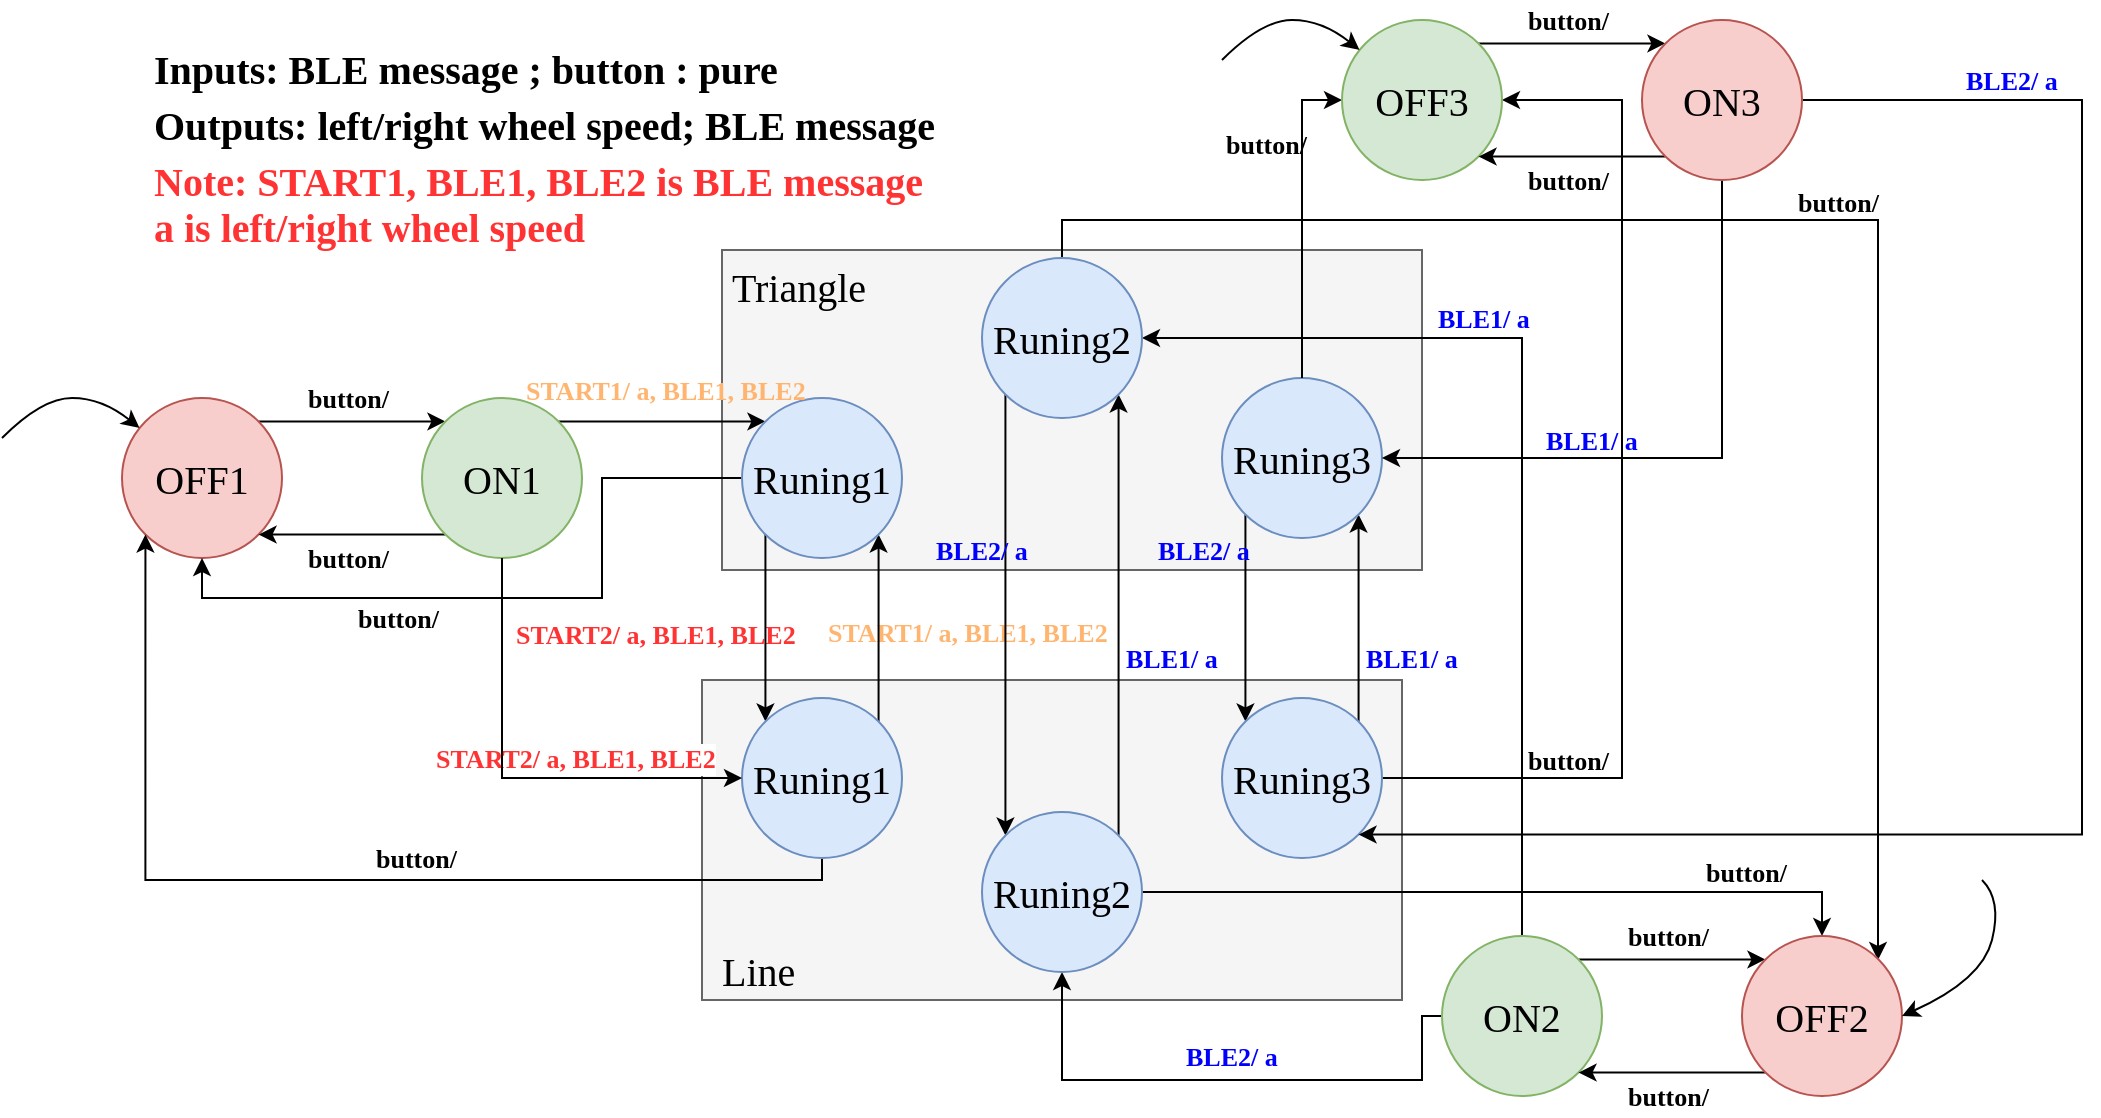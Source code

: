 <mxfile version="12.3.9" type="github" pages="1"><diagram id="VJIwPCGMh2XAvn5n3Js2" name="Page-1"><mxGraphModel dx="1021" dy="608" grid="0" gridSize="8" guides="1" tooltips="1" connect="1" arrows="1" fold="1" page="1" pageScale="1" pageWidth="769" pageHeight="529" background="#FFFFFF" math="0" shadow="0"><root><mxCell id="0"/><mxCell id="1" parent="0"/><mxCell id="kf-DWzbG7enOuSpDhALs-19" value="START1/ a, BLE1, BLE2" style="text;html=1;resizable=0;points=[];autosize=1;align=left;verticalAlign=top;spacingTop=-4;fillColor=none;strokeColor=none;fontColor=#FFB570;fontFamily=Times New Roman;fontSize=13;fontStyle=1" vertex="1" parent="1"><mxGeometry x="437" y="345.5" width="160" height="20" as="geometry"/></mxCell><mxCell id="kf-DWzbG7enOuSpDhALs-20" value="START2/ a, BLE1, BLE2" style="text;html=1;resizable=0;points=[];autosize=1;align=left;verticalAlign=top;spacingTop=-4;fontColor=#FF3333;labelBackgroundColor=#ffffff;fontFamily=Times New Roman;fontSize=13;fontStyle=1" vertex="1" parent="1"><mxGeometry x="281" y="347" width="160" height="20" as="geometry"/></mxCell><mxCell id="kf-DWzbG7enOuSpDhALs-1" value="" style="rounded=0;whiteSpace=wrap;html=1;fillColor=#f5f5f5;strokeColor=#666666;fontColor=#333333;" vertex="1" parent="1"><mxGeometry x="386" y="165" width="350" height="160" as="geometry"/></mxCell><mxCell id="kf-DWzbG7enOuSpDhALs-2" value="" style="rounded=0;whiteSpace=wrap;html=1;fillColor=#f5f5f5;strokeColor=#666666;fontColor=#333333;" vertex="1" parent="1"><mxGeometry x="376" y="380" width="350" height="160" as="geometry"/></mxCell><mxCell id="kf-DWzbG7enOuSpDhALs-3" value="" style="edgeStyle=orthogonalEdgeStyle;rounded=0;orthogonalLoop=1;jettySize=auto;html=1;exitX=1;exitY=0;exitDx=0;exitDy=0;entryX=0;entryY=0;entryDx=0;entryDy=0;" edge="1" parent="1" source="kf-DWzbG7enOuSpDhALs-4" target="kf-DWzbG7enOuSpDhALs-7"><mxGeometry relative="1" as="geometry"/></mxCell><mxCell id="kf-DWzbG7enOuSpDhALs-4" value="OFF1" style="ellipse;whiteSpace=wrap;html=1;aspect=fixed;fillColor=#f8cecc;strokeColor=#b85450;fontFamily=Times New Roman;fontSize=20;" vertex="1" parent="1"><mxGeometry x="86" y="239" width="80" height="80" as="geometry"/></mxCell><mxCell id="kf-DWzbG7enOuSpDhALs-5" value="" style="edgeStyle=orthogonalEdgeStyle;rounded=0;orthogonalLoop=1;jettySize=auto;html=1;exitX=1;exitY=0;exitDx=0;exitDy=0;entryX=0;entryY=0;entryDx=0;entryDy=0;" edge="1" parent="1" source="kf-DWzbG7enOuSpDhALs-7" target="kf-DWzbG7enOuSpDhALs-11"><mxGeometry relative="1" as="geometry"/></mxCell><mxCell id="kf-DWzbG7enOuSpDhALs-6" value="" style="edgeStyle=orthogonalEdgeStyle;rounded=0;orthogonalLoop=1;jettySize=auto;html=1;entryX=1;entryY=1;entryDx=0;entryDy=0;exitX=0;exitY=1;exitDx=0;exitDy=0;" edge="1" parent="1" source="kf-DWzbG7enOuSpDhALs-7" target="kf-DWzbG7enOuSpDhALs-4"><mxGeometry relative="1" as="geometry"><mxPoint x="276" y="399" as="targetPoint"/></mxGeometry></mxCell><mxCell id="kf-DWzbG7enOuSpDhALs-7" value="ON1" style="ellipse;whiteSpace=wrap;html=1;aspect=fixed;fillColor=#d5e8d4;strokeColor=#82b366;fontFamily=Times New Roman;fontSize=20;" vertex="1" parent="1"><mxGeometry x="236" y="239" width="80" height="80" as="geometry"/></mxCell><mxCell id="kf-DWzbG7enOuSpDhALs-8" value="" style="edgeStyle=orthogonalEdgeStyle;rounded=0;orthogonalLoop=1;jettySize=auto;html=1;exitX=0;exitY=1;exitDx=0;exitDy=0;entryX=0;entryY=0;entryDx=0;entryDy=0;" edge="1" parent="1" source="kf-DWzbG7enOuSpDhALs-11" target="kf-DWzbG7enOuSpDhALs-13"><mxGeometry relative="1" as="geometry"/></mxCell><mxCell id="kf-DWzbG7enOuSpDhALs-9" value="" style="edgeStyle=orthogonalEdgeStyle;rounded=0;orthogonalLoop=1;jettySize=auto;html=1;entryX=0.5;entryY=1;entryDx=0;entryDy=0;exitX=0;exitY=0.5;exitDx=0;exitDy=0;" edge="1" parent="1" source="kf-DWzbG7enOuSpDhALs-11" target="kf-DWzbG7enOuSpDhALs-4"><mxGeometry relative="1" as="geometry"><Array as="points"><mxPoint x="326" y="279"/><mxPoint x="326" y="339"/><mxPoint x="126" y="339"/></Array></mxGeometry></mxCell><mxCell id="kf-DWzbG7enOuSpDhALs-10" value="" style="edgeStyle=orthogonalEdgeStyle;rounded=0;orthogonalLoop=1;jettySize=auto;html=1;exitX=1;exitY=1;exitDx=0;exitDy=0;entryX=1;entryY=0;entryDx=0;entryDy=0;startArrow=classic;startFill=1;endArrow=none;endFill=0;" edge="1" parent="1" source="kf-DWzbG7enOuSpDhALs-11" target="kf-DWzbG7enOuSpDhALs-13"><mxGeometry relative="1" as="geometry"/></mxCell><mxCell id="kf-DWzbG7enOuSpDhALs-11" value="Runing1" style="ellipse;whiteSpace=wrap;html=1;aspect=fixed;fillColor=#dae8fc;strokeColor=#6c8ebf;fontFamily=Times New Roman;fontSize=20;" vertex="1" parent="1"><mxGeometry x="396" y="239" width="80" height="80" as="geometry"/></mxCell><mxCell id="kf-DWzbG7enOuSpDhALs-12" value="" style="edgeStyle=orthogonalEdgeStyle;rounded=0;orthogonalLoop=1;jettySize=auto;html=1;startArrow=none;startFill=0;endArrow=classic;endFill=1;entryX=0;entryY=1;entryDx=0;entryDy=0;" edge="1" parent="1" source="kf-DWzbG7enOuSpDhALs-13" target="kf-DWzbG7enOuSpDhALs-4"><mxGeometry relative="1" as="geometry"><mxPoint x="436" y="549" as="targetPoint"/><Array as="points"><mxPoint x="436" y="480"/><mxPoint x="98" y="480"/></Array></mxGeometry></mxCell><mxCell id="kf-DWzbG7enOuSpDhALs-13" value="Runing1" style="ellipse;whiteSpace=wrap;html=1;aspect=fixed;fillColor=#dae8fc;strokeColor=#6c8ebf;fontFamily=Times New Roman;fontSize=20;" vertex="1" parent="1"><mxGeometry x="396" y="389" width="80" height="80" as="geometry"/></mxCell><mxCell id="kf-DWzbG7enOuSpDhALs-14" value="button/" style="text;html=1;resizable=0;points=[];autosize=1;align=left;verticalAlign=top;spacingTop=-4;fontFamily=Times New Roman;fontSize=13;fontStyle=1" vertex="1" parent="1"><mxGeometry x="177" y="229" width="60" height="20" as="geometry"/></mxCell><mxCell id="kf-DWzbG7enOuSpDhALs-15" value="button/" style="text;html=1;resizable=0;points=[];autosize=1;align=left;verticalAlign=top;spacingTop=-4;fontFamily=Times New Roman;fontSize=13;fontStyle=1" vertex="1" parent="1"><mxGeometry x="177" y="309" width="60" height="20" as="geometry"/></mxCell><mxCell id="kf-DWzbG7enOuSpDhALs-16" value="START1/ a, BLE1, BLE2" style="text;html=1;resizable=0;points=[];autosize=1;align=left;verticalAlign=top;spacingTop=-4;fillColor=none;strokeColor=none;fontColor=#FFB570;fontFamily=Times New Roman;fontSize=13;fontStyle=1" vertex="1" parent="1"><mxGeometry x="286" y="225" width="160" height="20" as="geometry"/></mxCell><mxCell id="kf-DWzbG7enOuSpDhALs-17" value="button/" style="text;html=1;resizable=0;points=[];autosize=1;align=left;verticalAlign=top;spacingTop=-4;fontFamily=Times New Roman;fontSize=13;fontStyle=1" vertex="1" parent="1"><mxGeometry x="202" y="339" width="60" height="20" as="geometry"/></mxCell><mxCell id="kf-DWzbG7enOuSpDhALs-18" value="START2/ a, BLE1, BLE2" style="text;html=1;resizable=0;points=[];autosize=1;align=left;verticalAlign=top;spacingTop=-4;fontColor=#FF3333;labelBackgroundColor=#ffffff;fontFamily=Times New Roman;fontSize=13;fontStyle=1" vertex="1" parent="1"><mxGeometry x="241" y="409" width="160" height="20" as="geometry"/></mxCell><mxCell id="kf-DWzbG7enOuSpDhALs-21" value="" style="curved=1;endArrow=classic;html=1;" edge="1" parent="1" target="kf-DWzbG7enOuSpDhALs-4"><mxGeometry width="50" height="50" relative="1" as="geometry"><mxPoint x="26" y="259" as="sourcePoint"/><mxPoint x="136" y="489" as="targetPoint"/><Array as="points"><mxPoint x="46" y="239"/><mxPoint x="76" y="239"/></Array></mxGeometry></mxCell><mxCell id="kf-DWzbG7enOuSpDhALs-22" value="" style="edgeStyle=orthogonalEdgeStyle;rounded=0;orthogonalLoop=1;jettySize=auto;html=1;exitX=1;exitY=0;exitDx=0;exitDy=0;entryX=0;entryY=0;entryDx=0;entryDy=0;" edge="1" parent="1" source="kf-DWzbG7enOuSpDhALs-25" target="kf-DWzbG7enOuSpDhALs-29"><mxGeometry relative="1" as="geometry"/></mxCell><mxCell id="kf-DWzbG7enOuSpDhALs-23" value="" style="edgeStyle=orthogonalEdgeStyle;rounded=0;orthogonalLoop=1;jettySize=auto;html=1;startArrow=none;startFill=0;endArrow=classic;endFill=1;entryX=0.5;entryY=1;entryDx=0;entryDy=0;exitX=0;exitY=0.5;exitDx=0;exitDy=0;" edge="1" parent="1" source="kf-DWzbG7enOuSpDhALs-25" target="kf-DWzbG7enOuSpDhALs-33"><mxGeometry relative="1" as="geometry"><mxPoint x="646" y="526" as="targetPoint"/><Array as="points"><mxPoint x="736" y="548"/><mxPoint x="736" y="580"/><mxPoint x="556" y="580"/></Array></mxGeometry></mxCell><mxCell id="kf-DWzbG7enOuSpDhALs-24" value="" style="edgeStyle=orthogonalEdgeStyle;rounded=0;orthogonalLoop=1;jettySize=auto;html=1;startArrow=none;startFill=0;endArrow=classic;endFill=1;entryX=1;entryY=0.5;entryDx=0;entryDy=0;" edge="1" parent="1" source="kf-DWzbG7enOuSpDhALs-25" target="kf-DWzbG7enOuSpDhALs-32"><mxGeometry relative="1" as="geometry"><mxPoint x="786" y="200" as="targetPoint"/><Array as="points"><mxPoint x="786" y="209"/></Array></mxGeometry></mxCell><mxCell id="kf-DWzbG7enOuSpDhALs-25" value="ON2" style="ellipse;whiteSpace=wrap;html=1;aspect=fixed;fillColor=#d5e8d4;strokeColor=#82b366;fontFamily=Times New Roman;fontSize=20;" vertex="1" parent="1"><mxGeometry x="746" y="508" width="80" height="80" as="geometry"/></mxCell><mxCell id="kf-DWzbG7enOuSpDhALs-26" value="" style="edgeStyle=orthogonalEdgeStyle;rounded=0;orthogonalLoop=1;jettySize=auto;html=1;entryX=1;entryY=1;entryDx=0;entryDy=0;exitX=0;exitY=1;exitDx=0;exitDy=0;" edge="1" parent="1" source="kf-DWzbG7enOuSpDhALs-29" target="kf-DWzbG7enOuSpDhALs-25"><mxGeometry relative="1" as="geometry"><mxPoint x="936" y="668" as="targetPoint"/></mxGeometry></mxCell><mxCell id="kf-DWzbG7enOuSpDhALs-27" value="" style="edgeStyle=orthogonalEdgeStyle;rounded=0;orthogonalLoop=1;jettySize=auto;html=1;startArrow=classic;startFill=1;endArrow=none;endFill=0;entryX=1;entryY=0.5;entryDx=0;entryDy=0;" edge="1" parent="1" source="kf-DWzbG7enOuSpDhALs-29" target="kf-DWzbG7enOuSpDhALs-33"><mxGeometry relative="1" as="geometry"><mxPoint x="936" y="428" as="targetPoint"/><Array as="points"><mxPoint x="936" y="486"/></Array></mxGeometry></mxCell><mxCell id="kf-DWzbG7enOuSpDhALs-28" value="" style="edgeStyle=orthogonalEdgeStyle;rounded=0;orthogonalLoop=1;jettySize=auto;html=1;startArrow=classic;startFill=1;endArrow=none;endFill=0;entryX=0.5;entryY=0;entryDx=0;entryDy=0;" edge="1" parent="1" target="kf-DWzbG7enOuSpDhALs-32"><mxGeometry relative="1" as="geometry"><mxPoint x="964" y="520" as="sourcePoint"/><mxPoint x="936" y="428" as="targetPoint"/><Array as="points"><mxPoint x="964" y="150"/><mxPoint x="556" y="150"/></Array></mxGeometry></mxCell><mxCell id="kf-DWzbG7enOuSpDhALs-29" value="OFF2" style="ellipse;whiteSpace=wrap;html=1;aspect=fixed;fillColor=#f8cecc;strokeColor=#b85450;fontFamily=Times New Roman;fontSize=20;" vertex="1" parent="1"><mxGeometry x="896" y="508" width="80" height="80" as="geometry"/></mxCell><mxCell id="kf-DWzbG7enOuSpDhALs-30" value="" style="edgeStyle=orthogonalEdgeStyle;rounded=0;orthogonalLoop=1;jettySize=auto;html=1;exitX=0;exitY=1;exitDx=0;exitDy=0;entryX=0;entryY=0;entryDx=0;entryDy=0;" edge="1" parent="1" source="kf-DWzbG7enOuSpDhALs-32" target="kf-DWzbG7enOuSpDhALs-33"><mxGeometry relative="1" as="geometry"/></mxCell><mxCell id="kf-DWzbG7enOuSpDhALs-31" value="" style="edgeStyle=orthogonalEdgeStyle;rounded=0;orthogonalLoop=1;jettySize=auto;html=1;exitX=1;exitY=1;exitDx=0;exitDy=0;entryX=1;entryY=0;entryDx=0;entryDy=0;startArrow=classic;startFill=1;endArrow=none;endFill=0;" edge="1" parent="1" source="kf-DWzbG7enOuSpDhALs-32" target="kf-DWzbG7enOuSpDhALs-33"><mxGeometry relative="1" as="geometry"/></mxCell><mxCell id="kf-DWzbG7enOuSpDhALs-32" value="Runing2" style="ellipse;whiteSpace=wrap;html=1;aspect=fixed;fillColor=#dae8fc;strokeColor=#6c8ebf;fontFamily=Times New Roman;fontSize=20;" vertex="1" parent="1"><mxGeometry x="516" y="169" width="80" height="80" as="geometry"/></mxCell><mxCell id="kf-DWzbG7enOuSpDhALs-33" value="Runing2" style="ellipse;whiteSpace=wrap;html=1;aspect=fixed;fillColor=#dae8fc;strokeColor=#6c8ebf;fontFamily=Times New Roman;fontSize=20;" vertex="1" parent="1"><mxGeometry x="516" y="446" width="80" height="80" as="geometry"/></mxCell><mxCell id="kf-DWzbG7enOuSpDhALs-34" value="button/" style="text;html=1;resizable=0;points=[];autosize=1;align=left;verticalAlign=top;spacingTop=-4;fontFamily=Times New Roman;fontSize=13;fontStyle=1" vertex="1" parent="1"><mxGeometry x="837" y="498" width="60" height="20" as="geometry"/></mxCell><mxCell id="kf-DWzbG7enOuSpDhALs-35" value="button/" style="text;html=1;resizable=0;points=[];autosize=1;align=left;verticalAlign=top;spacingTop=-4;fontFamily=Times New Roman;fontSize=13;fontStyle=1" vertex="1" parent="1"><mxGeometry x="837" y="578" width="60" height="20" as="geometry"/></mxCell><mxCell id="kf-DWzbG7enOuSpDhALs-36" value="button/" style="text;html=1;resizable=0;points=[];autosize=1;align=left;verticalAlign=top;spacingTop=-4;fontFamily=Times New Roman;fontSize=13;fontStyle=1" vertex="1" parent="1"><mxGeometry x="921.5" y="131" width="60" height="20" as="geometry"/></mxCell><mxCell id="kf-DWzbG7enOuSpDhALs-37" value="BLE1/ a" style="text;html=1;resizable=0;points=[];autosize=1;align=left;verticalAlign=top;spacingTop=-4;fontColor=#0000FF;fontFamily=Times New Roman;fontSize=13;fontStyle=1" vertex="1" parent="1"><mxGeometry x="586" y="359" width="60" height="20" as="geometry"/></mxCell><mxCell id="kf-DWzbG7enOuSpDhALs-38" value="BLE2/ a" style="text;html=1;resizable=0;points=[];autosize=1;align=left;verticalAlign=top;spacingTop=-4;fontColor=#0000FF;fontFamily=Times New Roman;fontSize=13;fontStyle=1" vertex="1" parent="1"><mxGeometry x="491" y="305" width="60" height="20" as="geometry"/></mxCell><mxCell id="kf-DWzbG7enOuSpDhALs-39" value="" style="edgeStyle=orthogonalEdgeStyle;rounded=0;orthogonalLoop=1;jettySize=auto;html=1;startArrow=none;startFill=0;endArrow=classic;endFill=1;exitX=0;exitY=1;exitDx=0;exitDy=0;entryX=0;entryY=0;entryDx=0;entryDy=0;" edge="1" parent="1" source="kf-DWzbG7enOuSpDhALs-41" target="kf-DWzbG7enOuSpDhALs-43"><mxGeometry relative="1" as="geometry"/></mxCell><mxCell id="kf-DWzbG7enOuSpDhALs-40" value="" style="edgeStyle=orthogonalEdgeStyle;rounded=0;orthogonalLoop=1;jettySize=auto;html=1;startArrow=classic;startFill=1;endArrow=none;endFill=0;exitX=1;exitY=1;exitDx=0;exitDy=0;entryX=1;entryY=0;entryDx=0;entryDy=0;" edge="1" parent="1" source="kf-DWzbG7enOuSpDhALs-41" target="kf-DWzbG7enOuSpDhALs-43"><mxGeometry relative="1" as="geometry"/></mxCell><mxCell id="kf-DWzbG7enOuSpDhALs-41" value="Runing3" style="ellipse;whiteSpace=wrap;html=1;aspect=fixed;fillColor=#dae8fc;strokeColor=#6c8ebf;fontFamily=Times New Roman;fontSize=20;" vertex="1" parent="1"><mxGeometry x="636" y="229" width="80" height="80" as="geometry"/></mxCell><mxCell id="kf-DWzbG7enOuSpDhALs-42" value="" style="edgeStyle=orthogonalEdgeStyle;rounded=0;orthogonalLoop=1;jettySize=auto;html=1;startArrow=none;startFill=0;endArrow=classic;endFill=1;entryX=1;entryY=0.5;entryDx=0;entryDy=0;" edge="1" parent="1" source="kf-DWzbG7enOuSpDhALs-43" target="kf-DWzbG7enOuSpDhALs-48"><mxGeometry relative="1" as="geometry"><mxPoint x="796" y="429" as="targetPoint"/><Array as="points"><mxPoint x="836" y="429"/><mxPoint x="836" y="90"/></Array></mxGeometry></mxCell><mxCell id="kf-DWzbG7enOuSpDhALs-43" value="Runing3" style="ellipse;whiteSpace=wrap;html=1;aspect=fixed;fillColor=#dae8fc;strokeColor=#6c8ebf;fontFamily=Times New Roman;fontSize=20;" vertex="1" parent="1"><mxGeometry x="636" y="389" width="80" height="80" as="geometry"/></mxCell><mxCell id="kf-DWzbG7enOuSpDhALs-44" value="BLE1/ a" style="text;html=1;resizable=0;points=[];autosize=1;align=left;verticalAlign=top;spacingTop=-4;fontColor=#0000FF;fontFamily=Times New Roman;fontSize=13;fontStyle=1" vertex="1" parent="1"><mxGeometry x="706" y="359" width="60" height="20" as="geometry"/></mxCell><mxCell id="kf-DWzbG7enOuSpDhALs-45" value="BLE2/ a" style="text;html=1;resizable=0;points=[];autosize=1;align=left;verticalAlign=top;spacingTop=-4;fontColor=#0000FF;fontFamily=Times New Roman;fontSize=13;fontStyle=1" vertex="1" parent="1"><mxGeometry x="602" y="305" width="60" height="20" as="geometry"/></mxCell><mxCell id="kf-DWzbG7enOuSpDhALs-46" value="" style="edgeStyle=orthogonalEdgeStyle;rounded=0;orthogonalLoop=1;jettySize=auto;html=1;exitX=1;exitY=0;exitDx=0;exitDy=0;entryX=0;entryY=0;entryDx=0;entryDy=0;" edge="1" parent="1" source="kf-DWzbG7enOuSpDhALs-48" target="kf-DWzbG7enOuSpDhALs-52"><mxGeometry relative="1" as="geometry"/></mxCell><mxCell id="kf-DWzbG7enOuSpDhALs-47" value="" style="edgeStyle=orthogonalEdgeStyle;rounded=0;orthogonalLoop=1;jettySize=auto;html=1;startArrow=classic;startFill=1;endArrow=none;endFill=0;entryX=0.5;entryY=0;entryDx=0;entryDy=0;" edge="1" parent="1" source="kf-DWzbG7enOuSpDhALs-48" target="kf-DWzbG7enOuSpDhALs-41"><mxGeometry relative="1" as="geometry"><mxPoint x="616" y="90" as="targetPoint"/><Array as="points"><mxPoint x="676" y="90"/></Array></mxGeometry></mxCell><mxCell id="kf-DWzbG7enOuSpDhALs-48" value="OFF3" style="ellipse;whiteSpace=wrap;html=1;aspect=fixed;fillColor=#d5e8d4;strokeColor=#82b366;fontFamily=Times New Roman;fontSize=20;" vertex="1" parent="1"><mxGeometry x="696" y="50" width="80" height="80" as="geometry"/></mxCell><mxCell id="kf-DWzbG7enOuSpDhALs-49" value="" style="edgeStyle=orthogonalEdgeStyle;rounded=0;orthogonalLoop=1;jettySize=auto;html=1;entryX=1;entryY=1;entryDx=0;entryDy=0;exitX=0;exitY=1;exitDx=0;exitDy=0;" edge="1" parent="1" source="kf-DWzbG7enOuSpDhALs-52" target="kf-DWzbG7enOuSpDhALs-48"><mxGeometry relative="1" as="geometry"><mxPoint x="886" y="210" as="targetPoint"/></mxGeometry></mxCell><mxCell id="kf-DWzbG7enOuSpDhALs-50" value="" style="edgeStyle=orthogonalEdgeStyle;rounded=0;orthogonalLoop=1;jettySize=auto;html=1;startArrow=none;startFill=0;endArrow=classic;endFill=1;entryX=1;entryY=0.5;entryDx=0;entryDy=0;" edge="1" parent="1" source="kf-DWzbG7enOuSpDhALs-52" target="kf-DWzbG7enOuSpDhALs-41"><mxGeometry relative="1" as="geometry"><mxPoint x="886" y="230" as="targetPoint"/><Array as="points"><mxPoint x="886" y="269"/></Array></mxGeometry></mxCell><mxCell id="kf-DWzbG7enOuSpDhALs-51" value="" style="edgeStyle=orthogonalEdgeStyle;rounded=0;orthogonalLoop=1;jettySize=auto;html=1;startArrow=none;startFill=0;endArrow=classic;endFill=1;fontSize=15;fontColor=#000000;entryX=1;entryY=1;entryDx=0;entryDy=0;" edge="1" parent="1" source="kf-DWzbG7enOuSpDhALs-52" target="kf-DWzbG7enOuSpDhALs-43"><mxGeometry relative="1" as="geometry"><mxPoint x="1006" y="90" as="targetPoint"/><Array as="points"><mxPoint x="1066" y="90"/><mxPoint x="1066" y="458"/></Array></mxGeometry></mxCell><mxCell id="kf-DWzbG7enOuSpDhALs-52" value="ON3" style="ellipse;whiteSpace=wrap;html=1;aspect=fixed;fillColor=#f8cecc;strokeColor=#b85450;fontFamily=Times New Roman;fontSize=20;" vertex="1" parent="1"><mxGeometry x="846" y="50" width="80" height="80" as="geometry"/></mxCell><mxCell id="kf-DWzbG7enOuSpDhALs-53" value="button/" style="text;html=1;resizable=0;points=[];autosize=1;align=left;verticalAlign=top;spacingTop=-4;fontFamily=Times New Roman;fontSize=13;fontStyle=1" vertex="1" parent="1"><mxGeometry x="787" y="40" width="60" height="20" as="geometry"/></mxCell><mxCell id="kf-DWzbG7enOuSpDhALs-54" value="button/" style="text;html=1;resizable=0;points=[];autosize=1;align=left;verticalAlign=top;spacingTop=-4;fontFamily=Times New Roman;fontSize=13;fontStyle=1" vertex="1" parent="1"><mxGeometry x="787" y="120" width="60" height="20" as="geometry"/></mxCell><mxCell id="kf-DWzbG7enOuSpDhALs-55" value="" style="curved=1;endArrow=classic;html=1;" edge="1" parent="1" target="kf-DWzbG7enOuSpDhALs-48"><mxGeometry width="50" height="50" relative="1" as="geometry"><mxPoint x="636" y="70" as="sourcePoint"/><mxPoint x="746" y="300" as="targetPoint"/><Array as="points"><mxPoint x="656" y="50"/><mxPoint x="686" y="50"/></Array></mxGeometry></mxCell><mxCell id="kf-DWzbG7enOuSpDhALs-56" value="" style="curved=1;endArrow=classic;html=1;entryX=1;entryY=0.5;entryDx=0;entryDy=0;" edge="1" parent="1" target="kf-DWzbG7enOuSpDhALs-29"><mxGeometry width="50" height="50" relative="1" as="geometry"><mxPoint x="1016" y="480" as="sourcePoint"/><mxPoint x="984.765" y="511.012" as="targetPoint"/><Array as="points"><mxPoint x="1026" y="490"/><mxPoint x="1016" y="530"/></Array></mxGeometry></mxCell><mxCell id="kf-DWzbG7enOuSpDhALs-57" value="&lt;span style=&quot;color: rgba(0 , 0 , 0 , 0) ; font-family: monospace ; font-size: 0px&quot;&gt;%3CmxGraphModel%3E%3Croot%3E%3CmxCell%20id%3D%220%22%2F%3E%3CmxCell%20id%3D%221%22%20parent%3D%220%22%2F%3E%3CmxCell%20id%3D%222%22%20value%3D%22BLE1%2F%22%20style%3D%22text%3Bhtml%3D1%3Bresizable%3D0%3Bpoints%3D%5B%5D%3Bautosize%3D1%3Balign%3Dleft%3BverticalAlign%3Dtop%3BspacingTop%3D-4%3BfontColor%3D%230000FF%3B%22%20vertex%3D%221%22%20parent%3D%221%22%3E%3CmxGeometry%20x%3D%22870%22%20y%3D%22189%22%20width%3D%2250%22%20height%3D%2220%22%20as%3D%22geometry%22%2F%3E%3C%2FmxCell%3E%3C%2Froot%3E%3C%2FmxGraphModel%3E&lt;/span&gt;" style="text;html=1;resizable=0;points=[];autosize=1;align=left;verticalAlign=top;spacingTop=-4;" vertex="1" parent="1"><mxGeometry x="606" y="558" width="20" height="20" as="geometry"/></mxCell><mxCell id="kf-DWzbG7enOuSpDhALs-58" value="button/" style="text;html=1;resizable=0;points=[];autosize=1;align=left;verticalAlign=top;spacingTop=-4;fontFamily=Times New Roman;fontSize=13;fontStyle=1" vertex="1" parent="1"><mxGeometry x="211" y="459" width="60" height="20" as="geometry"/></mxCell><mxCell id="kf-DWzbG7enOuSpDhALs-59" value="button/" style="text;html=1;resizable=0;points=[];autosize=1;align=left;verticalAlign=top;spacingTop=-4;fontFamily=Times New Roman;fontSize=13;fontStyle=1" vertex="1" parent="1"><mxGeometry x="876" y="466" width="60" height="20" as="geometry"/></mxCell><mxCell id="kf-DWzbG7enOuSpDhALs-60" value="Triangle&amp;nbsp;" style="text;html=1;resizable=0;points=[];autosize=1;align=left;verticalAlign=top;spacingTop=-4;fontSize=20;fontFamily=Times New Roman;" vertex="1" parent="1"><mxGeometry x="388.5" y="169" width="90" height="30" as="geometry"/></mxCell><mxCell id="kf-DWzbG7enOuSpDhALs-61" value="Line" style="text;html=1;resizable=0;points=[];autosize=1;align=left;verticalAlign=top;spacingTop=-4;fontSize=20;fontFamily=Times New Roman;" vertex="1" parent="1"><mxGeometry x="383.5" y="511" width="50" height="30" as="geometry"/></mxCell><mxCell id="kf-DWzbG7enOuSpDhALs-62" value="button/" style="text;html=1;resizable=0;points=[];autosize=1;align=left;verticalAlign=top;spacingTop=-4;fontFamily=Times New Roman;fontSize=13;fontStyle=1" vertex="1" parent="1"><mxGeometry x="636" y="102" width="60" height="20" as="geometry"/></mxCell><mxCell id="kf-DWzbG7enOuSpDhALs-63" value="button/" style="text;html=1;resizable=0;points=[];autosize=1;align=left;verticalAlign=top;spacingTop=-4;fontFamily=Times New Roman;fontSize=13;fontStyle=1" vertex="1" parent="1"><mxGeometry x="787" y="410" width="60" height="20" as="geometry"/></mxCell><mxCell id="kf-DWzbG7enOuSpDhALs-64" value="Inputs: BLE message ; button : pure" style="text;html=1;resizable=0;points=[];autosize=1;align=left;verticalAlign=top;spacingTop=-4;fontColor=#000000;fontSize=20;fontStyle=1;fontFamily=Times New Roman;" vertex="1" parent="1"><mxGeometry x="100" y="60" width="330" height="30" as="geometry"/></mxCell><mxCell id="kf-DWzbG7enOuSpDhALs-65" value="BLE1/ a" style="text;html=1;resizable=0;points=[];autosize=1;align=left;verticalAlign=top;spacingTop=-4;fontColor=#0000FF;fontFamily=Times New Roman;fontSize=13;fontStyle=1" vertex="1" parent="1"><mxGeometry x="742" y="189" width="60" height="20" as="geometry"/></mxCell><mxCell id="kf-DWzbG7enOuSpDhALs-66" value="BLE1/ a" style="text;html=1;resizable=0;points=[];autosize=1;align=left;verticalAlign=top;spacingTop=-4;fontColor=#0000FF;fontFamily=Times New Roman;fontSize=13;fontStyle=1" vertex="1" parent="1"><mxGeometry x="796" y="250" width="60" height="20" as="geometry"/></mxCell><mxCell id="kf-DWzbG7enOuSpDhALs-67" value="BLE2/ a" style="text;html=1;resizable=0;points=[];autosize=1;align=left;verticalAlign=top;spacingTop=-4;fontColor=#0000FF;fontFamily=Times New Roman;fontSize=13;fontStyle=1" vertex="1" parent="1"><mxGeometry x="616" y="558" width="60" height="20" as="geometry"/></mxCell><mxCell id="kf-DWzbG7enOuSpDhALs-68" value="BLE2/ a" style="text;html=1;resizable=0;points=[];autosize=1;align=left;verticalAlign=top;spacingTop=-4;fontColor=#0000FF;fontFamily=Times New Roman;fontSize=13;fontStyle=1" vertex="1" parent="1"><mxGeometry x="1006" y="70" width="60" height="20" as="geometry"/></mxCell><mxCell id="kf-DWzbG7enOuSpDhALs-69" value="Outputs: left/right wheel speed; BLE message&amp;nbsp;" style="text;html=1;resizable=0;points=[];autosize=1;align=left;verticalAlign=top;spacingTop=-4;fontColor=#000000;fontSize=20;fontStyle=1;fontFamily=Times New Roman;" vertex="1" parent="1"><mxGeometry x="100" y="88" width="410" height="30" as="geometry"/></mxCell><mxCell id="kf-DWzbG7enOuSpDhALs-70" value="" style="edgeStyle=orthogonalEdgeStyle;rounded=0;orthogonalLoop=1;jettySize=auto;html=1;entryX=0;entryY=0.5;entryDx=0;entryDy=0;exitX=0.5;exitY=1;exitDx=0;exitDy=0;" edge="1" parent="1" source="kf-DWzbG7enOuSpDhALs-7" target="kf-DWzbG7enOuSpDhALs-13"><mxGeometry relative="1" as="geometry"><mxPoint x="276" y="399" as="targetPoint"/><Array as="points"><mxPoint x="276" y="429"/></Array></mxGeometry></mxCell><mxCell id="kf-DWzbG7enOuSpDhALs-71" value="Note: START1, BLE1, BLE2 is BLE message&lt;br style=&quot;font-size: 20px;&quot;&gt;" style="text;html=1;resizable=0;points=[];autosize=1;align=left;verticalAlign=top;spacingTop=-4;fontSize=20;fontColor=#FF3333;fontStyle=1;fontFamily=Times New Roman;" vertex="1" parent="1"><mxGeometry x="100" y="115.5" width="400" height="30" as="geometry"/></mxCell><mxCell id="kf-DWzbG7enOuSpDhALs-72" value="a is left/right wheel speed&amp;nbsp;" style="text;html=1;resizable=0;points=[];autosize=1;align=left;verticalAlign=top;spacingTop=-4;fontSize=20;fontColor=#FF3333;fontStyle=1;fontFamily=Times New Roman;" vertex="1" parent="1"><mxGeometry x="100" y="139" width="240" height="30" as="geometry"/></mxCell></root></mxGraphModel></diagram></mxfile>